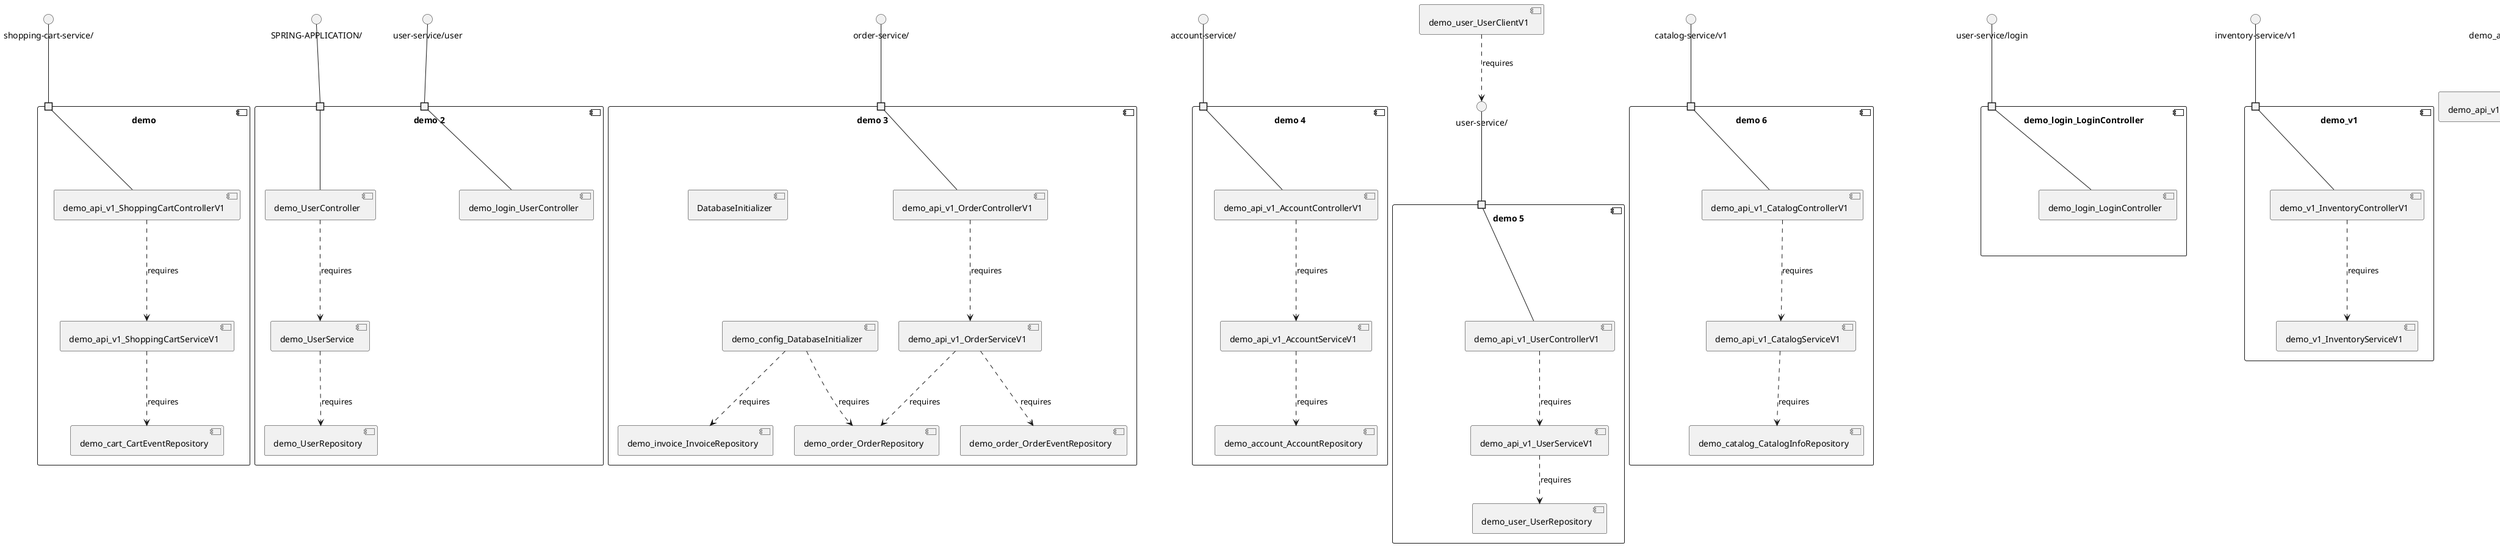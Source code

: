 @startuml
skinparam fixCircleLabelOverlapping true
skinparam componentStyle uml2
component "demo\n\n\n\n\n\n" {
[demo_cart_CartEventRepository]
[demo_api_v1_ShoppingCartControllerV1]
[demo_api_v1_ShoppingCartServiceV1]
portin " " as demo_requires_shopping_cart_service_
[demo_api_v1_ShoppingCartControllerV1]..>[demo_api_v1_ShoppingCartServiceV1] : requires
[demo_api_v1_ShoppingCartServiceV1]..>[demo_cart_CartEventRepository] : requires
"demo_requires_shopping_cart_service_"--[demo_api_v1_ShoppingCartControllerV1]
}
interface "shopping-cart-service/" as interface.shopping_cart_service_
interface.shopping_cart_service_--"demo_requires_shopping_cart_service_"
component "demo 2\n\n\n\n\n\n" {
[demo_login_UserController]
[demo_UserService]
[demo_UserRepository]
[demo_UserController]
portin " " as demo_2_requires_SPRING_APPLICATION_
portin " " as demo_2_requires_user_service_user
[demo_UserService]..>[demo_UserRepository] : requires
[demo_UserController]..>[demo_UserService] : requires
"demo_2_requires_user_service_user"--[demo_login_UserController]
"demo_2_requires_SPRING_APPLICATION_"--[demo_UserController]
}
interface "SPRING-APPLICATION/" as interface.SPRING_APPLICATION_
interface.SPRING_APPLICATION_--"demo_2_requires_SPRING_APPLICATION_"
interface "user-service/user" as interface.user_service_user
interface.user_service_user--"demo_2_requires_user_service_user"
component "demo 3\n\n\n\n\n\n" {
[demo_api_v1_OrderControllerV1]
[demo_api_v1_OrderServiceV1]
[demo_config_DatabaseInitializer]
[DatabaseInitializer]
[demo_order_OrderEventRepository]
[demo_invoice_InvoiceRepository]
[demo_order_OrderRepository]
portin " " as demo_3_requires_order_service_
[demo_api_v1_OrderServiceV1]..>[demo_order_OrderEventRepository] : requires
[demo_api_v1_OrderServiceV1]..>[demo_order_OrderRepository] : requires
[demo_config_DatabaseInitializer]..>[demo_invoice_InvoiceRepository] : requires
[demo_api_v1_OrderControllerV1]..>[demo_api_v1_OrderServiceV1] : requires
[demo_config_DatabaseInitializer]..>[demo_order_OrderRepository] : requires
"demo_3_requires_order_service_"--[demo_api_v1_OrderControllerV1]
}
interface "order-service/" as interface.order_service_
interface.order_service_--"demo_3_requires_order_service_"
component "demo 4\n\n\n\n\n\n" {
[demo_account_AccountRepository]
[demo_api_v1_AccountControllerV1]
[demo_api_v1_AccountServiceV1]
portin " " as demo_4_requires_account_service_
[demo_api_v1_AccountServiceV1]..>[demo_account_AccountRepository] : requires
[demo_api_v1_AccountControllerV1]..>[demo_api_v1_AccountServiceV1] : requires
"demo_4_requires_account_service_"--[demo_api_v1_AccountControllerV1]
}
interface "account-service/" as interface.account_service_
interface.account_service_--"demo_4_requires_account_service_"
component "demo 5\n\n\n\n\n\n" {
[demo_api_v1_UserControllerV1]
[demo_user_UserRepository]
[demo_api_v1_UserServiceV1]
portin " " as demo_5_requires_user_service_
[demo_api_v1_UserControllerV1]..>[demo_api_v1_UserServiceV1] : requires
[demo_api_v1_UserServiceV1]..>[demo_user_UserRepository] : requires
"demo_5_requires_user_service_"--[demo_api_v1_UserControllerV1]
}
interface "user-service/" as interface.user_service_
interface.user_service_--"demo_5_requires_user_service_"
component "demo 6\n\n\n\n\n\n" {
[demo_catalog_CatalogInfoRepository]
[demo_api_v1_CatalogControllerV1]
[demo_api_v1_CatalogServiceV1]
portin " " as demo_6_requires_catalog_service_v1
[demo_api_v1_CatalogControllerV1]..>[demo_api_v1_CatalogServiceV1] : requires
[demo_api_v1_CatalogServiceV1]..>[demo_catalog_CatalogInfoRepository] : requires
"demo_6_requires_catalog_service_v1"--[demo_api_v1_CatalogControllerV1]
}
interface "catalog-service/v1" as interface.catalog_service_v1
interface.catalog_service_v1--"demo_6_requires_catalog_service_v1"
component "demo_login_LoginController\n\n\n\n\n\n" {
[demo_login_LoginController]
portin " " as demo_login_LoginController_requires_user_service_login
"demo_login_LoginController_requires_user_service_login"--[demo_login_LoginController]
}
interface "user-service/login" as interface.user_service_login
interface.user_service_login--"demo_login_LoginController_requires_user_service_login"
component "demo_v1\n\n\n\n\n\n" {
[demo_v1_InventoryControllerV1]
[demo_v1_InventoryServiceV1]
portin " " as demo_v1_requires_inventory_service_v1
[demo_v1_InventoryControllerV1]..>[demo_v1_InventoryServiceV1] : requires
"demo_v1_requires_inventory_service_v1"--[demo_v1_InventoryControllerV1]
}
interface "inventory-service/v1" as interface.inventory_service_v1
interface.inventory_service_v1--"demo_v1_requires_inventory_service_v1"
interface "demo_api_v1_OAuth2RestTemplate$2" as interface.demo_api_v1_OAuth2RestTemplate_2
interface.demo_api_v1_OAuth2RestTemplate_2--[demo_api_v1_OAuth2RestTemplate_2_Provider]
interface "demo_api_v1_OAuth2RestTemplate$3" as interface.demo_api_v1_OAuth2RestTemplate_3
interface.demo_api_v1_OAuth2RestTemplate_3--[demo_api_v1_OAuth2RestTemplate_3_Provider]
interface "demo_api_v1_OAuth2RestTemplate" as interface.demo_api_v1_OAuth2RestTemplate
interface.demo_api_v1_OAuth2RestTemplate--[demo_api_v1_OAuth2RestTemplate_Provider]
interface "demo_api_v1_RestTemplate$2" as interface.demo_api_v1_RestTemplate_2
interface.demo_api_v1_RestTemplate_2--[demo_api_v1_RestTemplate_2_Provider]
interface "demo_api_v1_RestTemplate" as interface.demo_api_v1_RestTemplate
interface.demo_api_v1_RestTemplate--[demo_api_v1_RestTemplate_Provider]
interface "demo_inventory_InventoryRepository" as interface.demo_inventory_InventoryRepository
interface.demo_inventory_InventoryRepository--[demo_inventory_InventoryRepository_Provider]
interface "demo_login_AuthenticationManager" as interface.demo_login_AuthenticationManager
interface.demo_login_AuthenticationManager--[demo_login_AuthenticationManager_Provider]
interface "demo_login_ClientDetailsService" as interface.demo_login_ClientDetailsService
interface.demo_login_ClientDetailsService--[demo_login_ClientDetailsService_Provider]
interface "demo_login_HttpSessionSecurityContextRepository" as interface.demo_login_HttpSessionSecurityContextRepository
interface.demo_login_HttpSessionSecurityContextRepository--[demo_login_HttpSessionSecurityContextRepository_Provider]
interface "demo_product_ProductRepository" as interface.demo_product_ProductRepository
interface.demo_product_ProductRepository--[demo_product_ProductRepository_Provider]
interface "user-service/" as interface.user_service_
[demo_user_UserClientV1]..>interface.user_service_ : requires
interface "demo_v1_Session" as interface.demo_v1_Session
interface.demo_v1_Session--[demo_v1_Session_Provider]

@enduml
